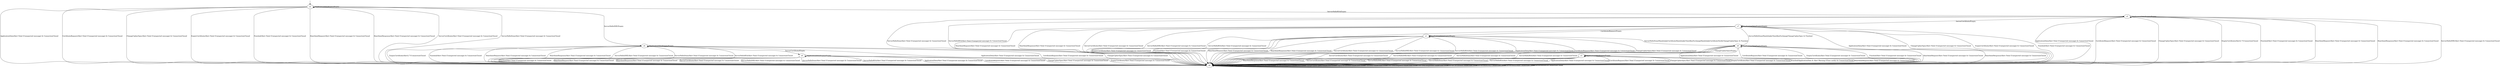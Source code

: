 digraph {
s2 [label="s2"]
s0 [label="s0"]
s1 [label="s1"]
s3 [label="s3"]
s4 [label="s4"]
s5 [label="s5"]
s6 [label="s6"]
s7 [label="s7"]
s8 [label="s8"]
s2 -> s8 [label="ApplicationData/Alert Fatal (Unexpected message) & ConnectionClosed"];
s2 -> s2 [label="ApplicationDataEmpty/Empty"];
s2 -> s8 [label="CertificateRequest/Alert Fatal (Unexpected message) & ConnectionClosed"];
s2 -> s8 [label="ChangeCipherSpec/Alert Fatal (Unexpected message) & ConnectionClosed"];
s2 -> s8 [label="EmptyCertificate/Alert Fatal (Unexpected message) & ConnectionClosed"];
s2 -> s8 [label="Finished/Alert Fatal (Unexpected message) & ConnectionClosed"];
s2 -> s8 [label="HeartbeatRequest/Alert Fatal (Unexpected message) & ConnectionClosed"];
s2 -> s8 [label="HeartbeatResponse/Alert Fatal (Unexpected message) & ConnectionClosed"];
s2 -> s8 [label="ServerCertificate/Alert Fatal (Unexpected message) & ConnectionClosed"];
s2 -> s4 [label="ServerHelloDHE/Empty"];
s2 -> s8 [label="ServerHelloDone/Alert Fatal (Unexpected message) & ConnectionClosed"];
s2 -> s5 [label="ServerHelloRSA/Empty"];
s0 -> s8 [label="ApplicationData/Alert Fatal (Unexpected message) & ConnectionClosed"];
s0 -> s0 [label="ApplicationDataEmpty/Empty"];
s0 -> s8 [label="CertificateRequest/Alert Fatal (Unexpected message) & ConnectionClosed"];
s0 -> s8 [label="ChangeCipherSpec/Alert Fatal (Unexpected message) & ConnectionClosed"];
s0 -> s8 [label="EmptyCertificate/Alert Fatal (Unexpected message) & ConnectionClosed"];
s0 -> s8 [label="Finished/Alert Fatal (Unexpected message) & ConnectionClosed"];
s0 -> s8 [label="HeartbeatRequest/Alert Fatal (Unexpected message) & ConnectionClosed"];
s0 -> s8 [label="HeartbeatResponse/Alert Fatal (Unexpected message) & ConnectionClosed"];
s0 -> s8 [label="ServerCertificate/Alert Fatal (Unexpected message) & ConnectionClosed"];
s0 -> s8 [label="ServerHelloDHE/Alert Fatal (Unexpected message) & ConnectionClosed"];
s0 -> s8 [label="ServerHelloDone/Alert Fatal (Unexpected message) & ConnectionClosed"];
s0 -> s8 [label="ServerHelloRSA/Alert Fatal (Unexpected message) & ConnectionClosed"];
s1 -> s8 [label="ApplicationData/Alert Fatal (Unexpected message) & ConnectionClosed"];
s1 -> s1 [label="ApplicationDataEmpty/Empty"];
s1 -> s8 [label="CertificateRequest/Alert Fatal (Unexpected message) & ConnectionClosed"];
s1 -> s8 [label="ChangeCipherSpec/Alert Fatal (Unexpected message) & ConnectionClosed"];
s1 -> s8 [label="EmptyCertificate/Alert Fatal (Unexpected message) & ConnectionClosed"];
s1 -> s8 [label="Finished/Alert Fatal (Unexpected message) & ConnectionClosed"];
s1 -> s8 [label="HeartbeatRequest/Alert Fatal (Unexpected message) & ConnectionClosed"];
s1 -> s8 [label="HeartbeatResponse/Alert Fatal (Unexpected message) & ConnectionClosed"];
s1 -> s8 [label="ServerCertificate/Alert Fatal (Unexpected message) & ConnectionClosed"];
s1 -> s8 [label="ServerHelloDHE/Alert Fatal (Unexpected message) & ConnectionClosed"];
s1 -> s6 [label="ServerHelloDone/HandshakeCertificateHandshakeClientKeyExchangeHandshakeCertificateVerifyChangeCipherSpec & Finished"];
s1 -> s8 [label="ServerHelloRSA/Alert Fatal (Unexpected message) & ConnectionClosed"];
s3 -> s8 [label="ApplicationData/Alert Fatal (Unexpected message) & ConnectionClosed"];
s3 -> s3 [label="ApplicationDataEmpty/Empty"];
s3 -> s8 [label="CertificateRequest/Alert Fatal (Unexpected message) & ConnectionClosed"];
s3 -> s8 [label="ChangeCipherSpec/Alert Fatal (Unexpected message) & ConnectionClosed"];
s3 -> s8 [label="EmptyCertificate/Alert Fatal (Unexpected message) & ConnectionClosed"];
s3 -> s8 [label="Finished/ApplicationData & Alert Warning (Close notify) & ConnectionClosed"];
s3 -> s8 [label="HeartbeatRequest/Alert Fatal (Unexpected message) & ConnectionClosed"];
s3 -> s8 [label="HeartbeatResponse/Alert Fatal (Unexpected message) & ConnectionClosed"];
s3 -> s8 [label="ServerCertificate/Alert Fatal (Unexpected message) & ConnectionClosed"];
s3 -> s8 [label="ServerHelloDHE/Alert Fatal (Unexpected message) & ConnectionClosed"];
s3 -> s8 [label="ServerHelloDone/Alert Fatal (Unexpected message) & ConnectionClosed"];
s3 -> s8 [label="ServerHelloRSA/Alert Fatal (Unexpected message) & ConnectionClosed"];
s4 -> s8 [label="ApplicationData/Alert Fatal (Unexpected message) & ConnectionClosed"];
s4 -> s4 [label="ApplicationDataEmpty/Empty"];
s4 -> s8 [label="CertificateRequest/Alert Fatal (Unexpected message) & ConnectionClosed"];
s4 -> s8 [label="ChangeCipherSpec/Alert Fatal (Unexpected message) & ConnectionClosed"];
s4 -> s8 [label="EmptyCertificate/Alert2.71ConnectionClosed"];
s4 -> s8 [label="Finished/Alert Fatal (Unexpected message) & ConnectionClosed"];
s4 -> s8 [label="HeartbeatRequest/Alert Fatal (Unexpected message) & ConnectionClosed"];
s4 -> s8 [label="HeartbeatResponse/Alert Fatal (Unexpected message) & ConnectionClosed"];
s4 -> s0 [label="ServerCertificate/Empty"];
s4 -> s8 [label="ServerHelloDHE/Alert Fatal (Unexpected message) & ConnectionClosed"];
s4 -> s8 [label="ServerHelloDone/Alert Fatal (Unexpected message) & ConnectionClosed"];
s4 -> s8 [label="ServerHelloRSA/Alert Fatal (Unexpected message) & ConnectionClosed"];
s5 -> s8 [label="ApplicationData/Alert Fatal (Unexpected message) & ConnectionClosed"];
s5 -> s5 [label="ApplicationDataEmpty/Empty"];
s5 -> s8 [label="CertificateRequest/Alert Fatal (Unexpected message) & ConnectionClosed"];
s5 -> s8 [label="ChangeCipherSpec/Alert Fatal (Unexpected message) & ConnectionClosed"];
s5 -> s8 [label="EmptyCertificate/Alert2.71ConnectionClosed"];
s5 -> s8 [label="Finished/Alert Fatal (Unexpected message) & ConnectionClosed"];
s5 -> s8 [label="HeartbeatRequest/Alert Fatal (Unexpected message) & ConnectionClosed"];
s5 -> s8 [label="HeartbeatResponse/Alert Fatal (Unexpected message) & ConnectionClosed"];
s5 -> s7 [label="ServerCertificate/Empty"];
s5 -> s8 [label="ServerHelloDHE/Alert Fatal (Unexpected message) & ConnectionClosed"];
s5 -> s8 [label="ServerHelloDone/Alert Fatal (Unexpected message) & ConnectionClosed"];
s5 -> s8 [label="ServerHelloRSA/Alert Fatal (Unexpected message) & ConnectionClosed"];
s6 -> s8 [label="ApplicationData/Alert Fatal (Unexpected message) & ConnectionClosed"];
s6 -> s6 [label="ApplicationDataEmpty/Empty"];
s6 -> s8 [label="CertificateRequest/Alert Fatal (Unexpected message) & ConnectionClosed"];
s6 -> s3 [label="ChangeCipherSpec/Empty"];
s6 -> s8 [label="EmptyCertificate/Alert Fatal (Unexpected message) & ConnectionClosed"];
s6 -> s8 [label="Finished/Alert Fatal (Unexpected message) & ConnectionClosed"];
s6 -> s8 [label="HeartbeatRequest/Alert Fatal (Unexpected message) & ConnectionClosed"];
s6 -> s8 [label="HeartbeatResponse/Alert Fatal (Unexpected message) & ConnectionClosed"];
s6 -> s8 [label="ServerCertificate/Alert Fatal (Unexpected message) & ConnectionClosed"];
s6 -> s8 [label="ServerHelloDHE/Alert Fatal (Unexpected message) & ConnectionClosed"];
s6 -> s8 [label="ServerHelloDone/Alert Fatal (Unexpected message) & ConnectionClosed"];
s6 -> s8 [label="ServerHelloRSA/Alert Fatal (Unexpected message) & ConnectionClosed"];
s7 -> s8 [label="ApplicationData/Alert Fatal (Unexpected message) & ConnectionClosed"];
s7 -> s7 [label="ApplicationDataEmpty/Empty"];
s7 -> s1 [label="CertificateRequest/Empty"];
s7 -> s8 [label="ChangeCipherSpec/Alert Fatal (Unexpected message) & ConnectionClosed"];
s7 -> s8 [label="EmptyCertificate/Alert Fatal (Unexpected message) & ConnectionClosed"];
s7 -> s8 [label="Finished/Alert Fatal (Unexpected message) & ConnectionClosed"];
s7 -> s8 [label="HeartbeatRequest/Alert Fatal (Unexpected message) & ConnectionClosed"];
s7 -> s8 [label="HeartbeatResponse/Alert Fatal (Unexpected message) & ConnectionClosed"];
s7 -> s8 [label="ServerCertificate/Alert Fatal (Unexpected message) & ConnectionClosed"];
s7 -> s8 [label="ServerHelloDHE/Alert Fatal (Unexpected message) & ConnectionClosed"];
s7 -> s6 [label="ServerHelloDone/HandshakeClientKeyExchangeChangeCipherSpec & Finished"];
s7 -> s8 [label="ServerHelloRSA/Alert Fatal (Unexpected message) & ConnectionClosed"];
s8 -> s8 [label="ApplicationData/ConnectionClosed"];
s8 -> s8 [label="ApplicationDataEmpty/ConnectionClosed"];
s8 -> s8 [label="CertificateRequest/ConnectionClosed"];
s8 -> s8 [label="ChangeCipherSpec/ConnectionClosed"];
s8 -> s8 [label="EmptyCertificate/ConnectionClosed"];
s8 -> s8 [label="Finished/ConnectionClosed"];
s8 -> s8 [label="HeartbeatRequest/ConnectionClosed"];
s8 -> s8 [label="HeartbeatResponse/ConnectionClosed"];
s8 -> s8 [label="ServerCertificate/ConnectionClosed"];
s8 -> s8 [label="ServerHelloDHE/ConnectionClosed"];
s8 -> s8 [label="ServerHelloDone/ConnectionClosed"];
s8 -> s8 [label="ServerHelloRSA/ConnectionClosed"];

__start0 [label="" shape="none" width="0" height="0"];
__start0 -> s2;
}
